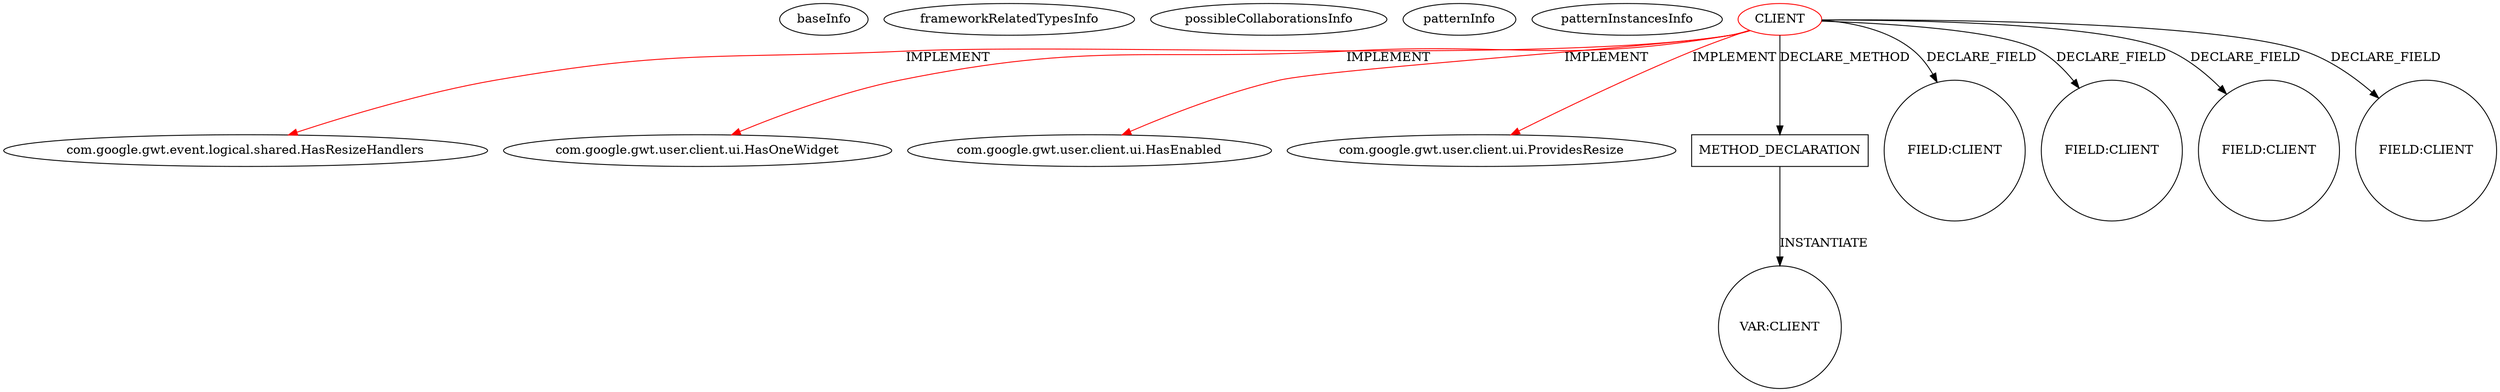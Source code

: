digraph {
baseInfo[graphId=427,category="pattern",isAnonymous=false,possibleRelation=false]
frameworkRelatedTypesInfo[0="com.google.gwt.event.logical.shared.HasResizeHandlers",1="com.google.gwt.user.client.ui.ProvidesResize",2="com.google.gwt.user.client.ui.HasOneWidget",3="com.google.gwt.user.client.ui.HasEnabled"]
possibleCollaborationsInfo[]
patternInfo[frequency=2.0,patternRootClient=0]
patternInstancesInfo[0="kospiotr-gwt-layout-designer~/kospiotr-gwt-layout-designer/gwt-layout-designer-master/src/main/java/pl/pkosmowski/gxtshowcase/client/MainPanel.java~MainPanel~3417",1="rdomingonl-layoutTest~/rdomingonl-layoutTest/layoutTest-master/src/main/java/nl/tc/rd/exp/layouttest/client/mvp/view/WidgetDesignerView.java~WidgetDesignerView~4344"]
2[label="com.google.gwt.event.logical.shared.HasResizeHandlers",vertexType="FRAMEWORK_INTERFACE_TYPE",isFrameworkType=false]
0[label="CLIENT",vertexType="ROOT_CLIENT_CLASS_DECLARATION",isFrameworkType=false,color=red]
8[label="com.google.gwt.user.client.ui.HasOneWidget",vertexType="FRAMEWORK_INTERFACE_TYPE",isFrameworkType=false]
3[label="com.google.gwt.user.client.ui.HasEnabled",vertexType="FRAMEWORK_INTERFACE_TYPE",isFrameworkType=false]
7[label="com.google.gwt.user.client.ui.ProvidesResize",vertexType="FRAMEWORK_INTERFACE_TYPE",isFrameworkType=false]
63[label="METHOD_DECLARATION",vertexType="CLIENT_METHOD_DECLARATION",isFrameworkType=false,shape=box]
9[label="FIELD:CLIENT",vertexType="FIELD_DECLARATION",isFrameworkType=false,shape=circle]
19[label="FIELD:CLIENT",vertexType="FIELD_DECLARATION",isFrameworkType=false,shape=circle]
65[label="VAR:CLIENT",vertexType="VARIABLE_EXPRESION",isFrameworkType=false,shape=circle]
41[label="FIELD:CLIENT",vertexType="FIELD_DECLARATION",isFrameworkType=false,shape=circle]
39[label="FIELD:CLIENT",vertexType="FIELD_DECLARATION",isFrameworkType=false,shape=circle]
0->2[label="IMPLEMENT",color=red]
0->7[label="IMPLEMENT",color=red]
0->9[label="DECLARE_FIELD"]
0->41[label="DECLARE_FIELD"]
63->65[label="INSTANTIATE"]
0->39[label="DECLARE_FIELD"]
0->63[label="DECLARE_METHOD"]
0->8[label="IMPLEMENT",color=red]
0->19[label="DECLARE_FIELD"]
0->3[label="IMPLEMENT",color=red]
}
